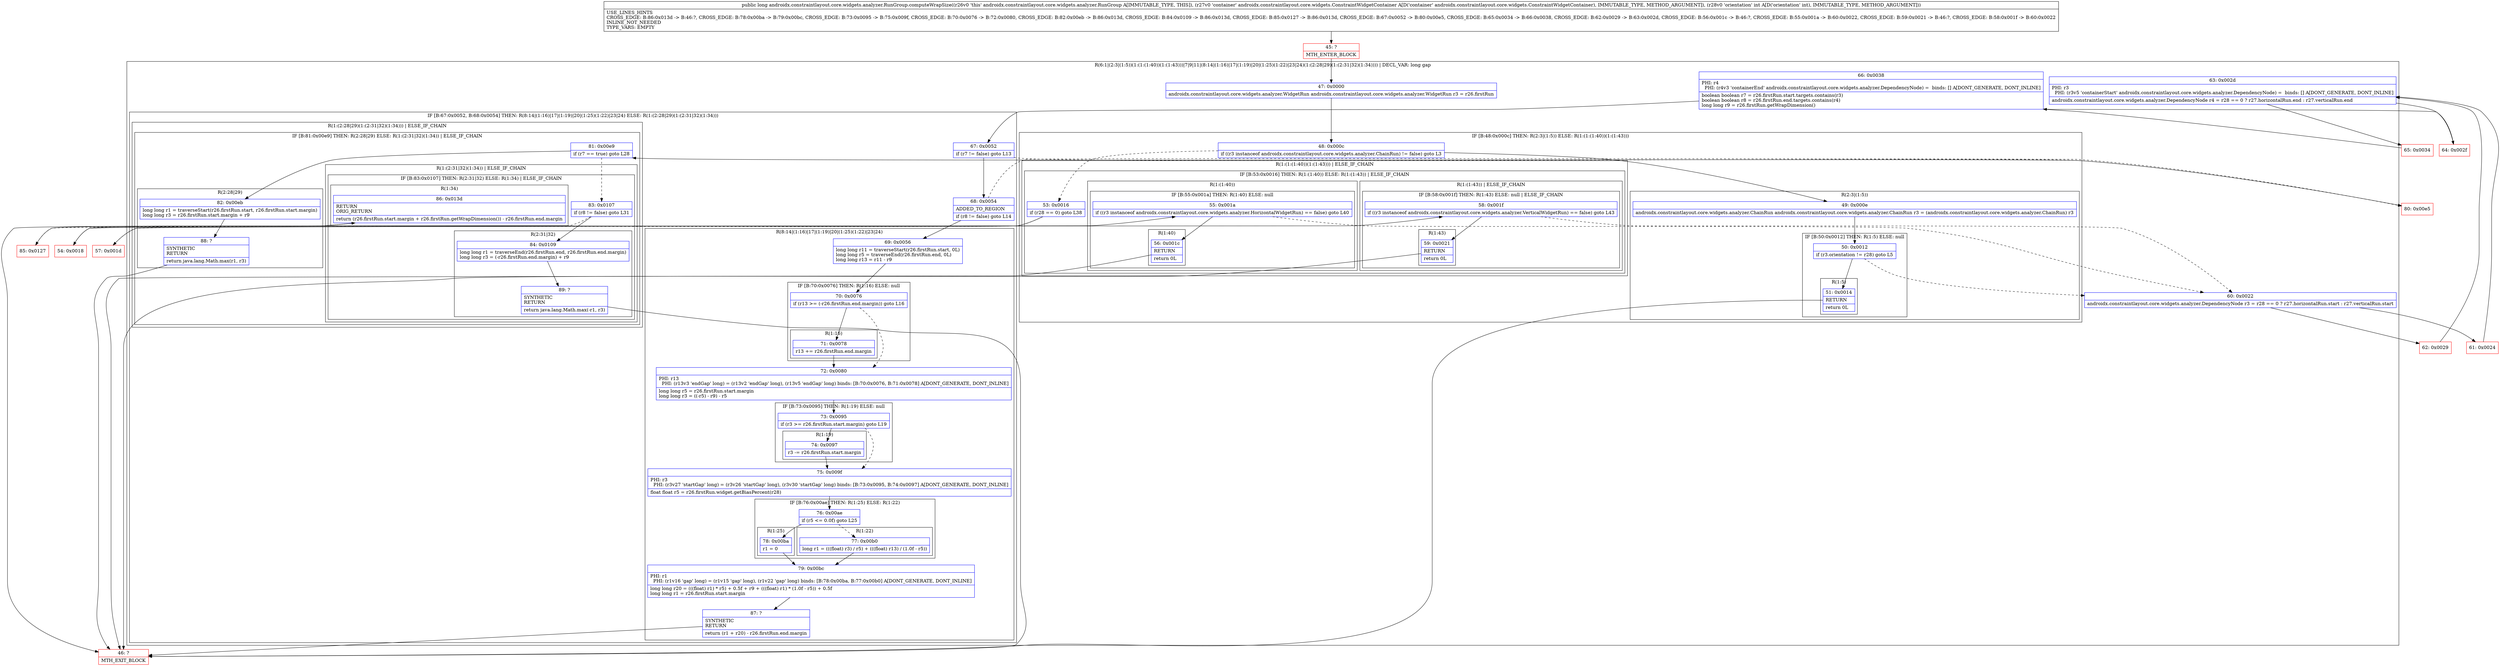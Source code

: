 digraph "CFG forandroidx.constraintlayout.core.widgets.analyzer.RunGroup.computeWrapSize(Landroidx\/constraintlayout\/core\/widgets\/ConstraintWidgetContainer;I)J" {
subgraph cluster_Region_14543289 {
label = "R(6:1|(2:3|(1:5))(1:(1:(1:40))(1:(1:43)))|7|9|11|(8:14|(1:16)|17|(1:19)|20|(1:25)(1:22)|23|24)(1:(2:28|29)(1:(2:31|32)(1:34)))) | DECL_VAR: long gap\l";
node [shape=record,color=blue];
Node_47 [shape=record,label="{47\:\ 0x0000|androidx.constraintlayout.core.widgets.analyzer.WidgetRun androidx.constraintlayout.core.widgets.analyzer.WidgetRun r3 = r26.firstRun\l}"];
subgraph cluster_IfRegion_948217185 {
label = "IF [B:48:0x000c] THEN: R(2:3|(1:5)) ELSE: R(1:(1:(1:40))(1:(1:43)))";
node [shape=record,color=blue];
Node_48 [shape=record,label="{48\:\ 0x000c|if ((r3 instanceof androidx.constraintlayout.core.widgets.analyzer.ChainRun) != false) goto L3\l}"];
subgraph cluster_Region_327067516 {
label = "R(2:3|(1:5))";
node [shape=record,color=blue];
Node_49 [shape=record,label="{49\:\ 0x000e|androidx.constraintlayout.core.widgets.analyzer.ChainRun androidx.constraintlayout.core.widgets.analyzer.ChainRun r3 = (androidx.constraintlayout.core.widgets.analyzer.ChainRun) r3\l}"];
subgraph cluster_IfRegion_344404712 {
label = "IF [B:50:0x0012] THEN: R(1:5) ELSE: null";
node [shape=record,color=blue];
Node_50 [shape=record,label="{50\:\ 0x0012|if (r3.orientation != r28) goto L5\l}"];
subgraph cluster_Region_576307346 {
label = "R(1:5)";
node [shape=record,color=blue];
Node_51 [shape=record,label="{51\:\ 0x0014|RETURN\l|return 0L\l}"];
}
}
}
subgraph cluster_Region_102865053 {
label = "R(1:(1:(1:40))(1:(1:43))) | ELSE_IF_CHAIN\l";
node [shape=record,color=blue];
subgraph cluster_IfRegion_1452763346 {
label = "IF [B:53:0x0016] THEN: R(1:(1:40)) ELSE: R(1:(1:43)) | ELSE_IF_CHAIN\l";
node [shape=record,color=blue];
Node_53 [shape=record,label="{53\:\ 0x0016|if (r28 == 0) goto L38\l}"];
subgraph cluster_Region_462066956 {
label = "R(1:(1:40))";
node [shape=record,color=blue];
subgraph cluster_IfRegion_1611098144 {
label = "IF [B:55:0x001a] THEN: R(1:40) ELSE: null";
node [shape=record,color=blue];
Node_55 [shape=record,label="{55\:\ 0x001a|if ((r3 instanceof androidx.constraintlayout.core.widgets.analyzer.HorizontalWidgetRun) == false) goto L40\l}"];
subgraph cluster_Region_2008783807 {
label = "R(1:40)";
node [shape=record,color=blue];
Node_56 [shape=record,label="{56\:\ 0x001c|RETURN\l|return 0L\l}"];
}
}
}
subgraph cluster_Region_2102657189 {
label = "R(1:(1:43)) | ELSE_IF_CHAIN\l";
node [shape=record,color=blue];
subgraph cluster_IfRegion_259573176 {
label = "IF [B:58:0x001f] THEN: R(1:43) ELSE: null | ELSE_IF_CHAIN\l";
node [shape=record,color=blue];
Node_58 [shape=record,label="{58\:\ 0x001f|if ((r3 instanceof androidx.constraintlayout.core.widgets.analyzer.VerticalWidgetRun) == false) goto L43\l}"];
subgraph cluster_Region_275260965 {
label = "R(1:43)";
node [shape=record,color=blue];
Node_59 [shape=record,label="{59\:\ 0x0021|RETURN\l|return 0L\l}"];
}
}
}
}
}
}
Node_60 [shape=record,label="{60\:\ 0x0022|androidx.constraintlayout.core.widgets.analyzer.DependencyNode r3 = r28 == 0 ? r27.horizontalRun.start : r27.verticalRun.start\l}"];
Node_63 [shape=record,label="{63\:\ 0x002d|PHI: r3 \l  PHI: (r3v5 'containerStart' androidx.constraintlayout.core.widgets.analyzer.DependencyNode) =  binds: [] A[DONT_GENERATE, DONT_INLINE]\l|androidx.constraintlayout.core.widgets.analyzer.DependencyNode r4 = r28 == 0 ? r27.horizontalRun.end : r27.verticalRun.end\l}"];
Node_66 [shape=record,label="{66\:\ 0x0038|PHI: r4 \l  PHI: (r4v3 'containerEnd' androidx.constraintlayout.core.widgets.analyzer.DependencyNode) =  binds: [] A[DONT_GENERATE, DONT_INLINE]\l|boolean boolean r7 = r26.firstRun.start.targets.contains(r3)\lboolean boolean r8 = r26.firstRun.end.targets.contains(r4)\llong long r9 = r26.firstRun.getWrapDimension()\l}"];
subgraph cluster_IfRegion_315279003 {
label = "IF [B:67:0x0052, B:68:0x0054] THEN: R(8:14|(1:16)|17|(1:19)|20|(1:25)(1:22)|23|24) ELSE: R(1:(2:28|29)(1:(2:31|32)(1:34)))";
node [shape=record,color=blue];
Node_67 [shape=record,label="{67\:\ 0x0052|if (r7 != false) goto L13\l}"];
Node_68 [shape=record,label="{68\:\ 0x0054|ADDED_TO_REGION\l|if (r8 != false) goto L14\l}"];
subgraph cluster_Region_1726522239 {
label = "R(8:14|(1:16)|17|(1:19)|20|(1:25)(1:22)|23|24)";
node [shape=record,color=blue];
Node_69 [shape=record,label="{69\:\ 0x0056|long long r11 = traverseStart(r26.firstRun.start, 0L)\llong long r5 = traverseEnd(r26.firstRun.end, 0L)\llong long r13 = r11 \- r9\l}"];
subgraph cluster_IfRegion_858517789 {
label = "IF [B:70:0x0076] THEN: R(1:16) ELSE: null";
node [shape=record,color=blue];
Node_70 [shape=record,label="{70\:\ 0x0076|if (r13 \>= (\-r26.firstRun.end.margin)) goto L16\l}"];
subgraph cluster_Region_284908326 {
label = "R(1:16)";
node [shape=record,color=blue];
Node_71 [shape=record,label="{71\:\ 0x0078|r13 += r26.firstRun.end.margin\l}"];
}
}
Node_72 [shape=record,label="{72\:\ 0x0080|PHI: r13 \l  PHI: (r13v3 'endGap' long) = (r13v2 'endGap' long), (r13v5 'endGap' long) binds: [B:70:0x0076, B:71:0x0078] A[DONT_GENERATE, DONT_INLINE]\l|long long r5 = r26.firstRun.start.margin\llong long r3 = ((\-r5) \- r9) \- r5\l}"];
subgraph cluster_IfRegion_1704908332 {
label = "IF [B:73:0x0095] THEN: R(1:19) ELSE: null";
node [shape=record,color=blue];
Node_73 [shape=record,label="{73\:\ 0x0095|if (r3 \>= r26.firstRun.start.margin) goto L19\l}"];
subgraph cluster_Region_796301967 {
label = "R(1:19)";
node [shape=record,color=blue];
Node_74 [shape=record,label="{74\:\ 0x0097|r3 \-= r26.firstRun.start.margin\l}"];
}
}
Node_75 [shape=record,label="{75\:\ 0x009f|PHI: r3 \l  PHI: (r3v27 'startGap' long) = (r3v26 'startGap' long), (r3v30 'startGap' long) binds: [B:73:0x0095, B:74:0x0097] A[DONT_GENERATE, DONT_INLINE]\l|float float r5 = r26.firstRun.widget.getBiasPercent(r28)\l}"];
subgraph cluster_IfRegion_156332187 {
label = "IF [B:76:0x00ae] THEN: R(1:25) ELSE: R(1:22)";
node [shape=record,color=blue];
Node_76 [shape=record,label="{76\:\ 0x00ae|if (r5 \<= 0.0f) goto L25\l}"];
subgraph cluster_Region_264135538 {
label = "R(1:25)";
node [shape=record,color=blue];
Node_78 [shape=record,label="{78\:\ 0x00ba|r1 = 0\l}"];
}
subgraph cluster_Region_61909800 {
label = "R(1:22)";
node [shape=record,color=blue];
Node_77 [shape=record,label="{77\:\ 0x00b0|long r1 = (((float) r3) \/ r5) + (((float) r13) \/ (1.0f \- r5))\l}"];
}
}
Node_79 [shape=record,label="{79\:\ 0x00bc|PHI: r1 \l  PHI: (r1v16 'gap' long) = (r1v15 'gap' long), (r1v22 'gap' long) binds: [B:78:0x00ba, B:77:0x00b0] A[DONT_GENERATE, DONT_INLINE]\l|long long r20 = (((float) r1) * r5) + 0.5f + r9 + (((float) r1) * (1.0f \- r5)) + 0.5f\llong long r1 = r26.firstRun.start.margin\l}"];
Node_87 [shape=record,label="{87\:\ ?|SYNTHETIC\lRETURN\l|return (r1 + r20) \- r26.firstRun.end.margin\l}"];
}
subgraph cluster_Region_1594221521 {
label = "R(1:(2:28|29)(1:(2:31|32)(1:34))) | ELSE_IF_CHAIN\l";
node [shape=record,color=blue];
subgraph cluster_IfRegion_1961477881 {
label = "IF [B:81:0x00e9] THEN: R(2:28|29) ELSE: R(1:(2:31|32)(1:34)) | ELSE_IF_CHAIN\l";
node [shape=record,color=blue];
Node_81 [shape=record,label="{81\:\ 0x00e9|if (r7 == true) goto L28\l}"];
subgraph cluster_Region_575819559 {
label = "R(2:28|29)";
node [shape=record,color=blue];
Node_82 [shape=record,label="{82\:\ 0x00eb|long long r1 = traverseStart(r26.firstRun.start, r26.firstRun.start.margin)\llong long r3 = r26.firstRun.start.margin + r9\l}"];
Node_88 [shape=record,label="{88\:\ ?|SYNTHETIC\lRETURN\l|return java.lang.Math.max(r1, r3)\l}"];
}
subgraph cluster_Region_1959329261 {
label = "R(1:(2:31|32)(1:34)) | ELSE_IF_CHAIN\l";
node [shape=record,color=blue];
subgraph cluster_IfRegion_796190252 {
label = "IF [B:83:0x0107] THEN: R(2:31|32) ELSE: R(1:34) | ELSE_IF_CHAIN\l";
node [shape=record,color=blue];
Node_83 [shape=record,label="{83\:\ 0x0107|if (r8 != false) goto L31\l}"];
subgraph cluster_Region_414620570 {
label = "R(2:31|32)";
node [shape=record,color=blue];
Node_84 [shape=record,label="{84\:\ 0x0109|long long r1 = traverseEnd(r26.firstRun.end, r26.firstRun.end.margin)\llong long r3 = (\-r26.firstRun.end.margin) + r9\l}"];
Node_89 [shape=record,label="{89\:\ ?|SYNTHETIC\lRETURN\l|return java.lang.Math.max(\-r1, r3)\l}"];
}
subgraph cluster_Region_692357881 {
label = "R(1:34)";
node [shape=record,color=blue];
Node_86 [shape=record,label="{86\:\ 0x013d|RETURN\lORIG_RETURN\l|return (r26.firstRun.start.margin + r26.firstRun.getWrapDimension()) \- r26.firstRun.end.margin\l}"];
}
}
}
}
}
}
}
Node_45 [shape=record,color=red,label="{45\:\ ?|MTH_ENTER_BLOCK\l}"];
Node_46 [shape=record,color=red,label="{46\:\ ?|MTH_EXIT_BLOCK\l}"];
Node_61 [shape=record,color=red,label="{61\:\ 0x0024}"];
Node_64 [shape=record,color=red,label="{64\:\ 0x002f}"];
Node_80 [shape=record,color=red,label="{80\:\ 0x00e5}"];
Node_85 [shape=record,color=red,label="{85\:\ 0x0127}"];
Node_65 [shape=record,color=red,label="{65\:\ 0x0034}"];
Node_62 [shape=record,color=red,label="{62\:\ 0x0029}"];
Node_54 [shape=record,color=red,label="{54\:\ 0x0018}"];
Node_57 [shape=record,color=red,label="{57\:\ 0x001d}"];
MethodNode[shape=record,label="{public long androidx.constraintlayout.core.widgets.analyzer.RunGroup.computeWrapSize((r26v0 'this' androidx.constraintlayout.core.widgets.analyzer.RunGroup A[IMMUTABLE_TYPE, THIS]), (r27v0 'container' androidx.constraintlayout.core.widgets.ConstraintWidgetContainer A[D('container' androidx.constraintlayout.core.widgets.ConstraintWidgetContainer), IMMUTABLE_TYPE, METHOD_ARGUMENT]), (r28v0 'orientation' int A[D('orientation' int), IMMUTABLE_TYPE, METHOD_ARGUMENT]))  | USE_LINES_HINTS\lCROSS_EDGE: B:86:0x013d \-\> B:46:?, CROSS_EDGE: B:78:0x00ba \-\> B:79:0x00bc, CROSS_EDGE: B:73:0x0095 \-\> B:75:0x009f, CROSS_EDGE: B:70:0x0076 \-\> B:72:0x0080, CROSS_EDGE: B:82:0x00eb \-\> B:86:0x013d, CROSS_EDGE: B:84:0x0109 \-\> B:86:0x013d, CROSS_EDGE: B:85:0x0127 \-\> B:86:0x013d, CROSS_EDGE: B:67:0x0052 \-\> B:80:0x00e5, CROSS_EDGE: B:65:0x0034 \-\> B:66:0x0038, CROSS_EDGE: B:62:0x0029 \-\> B:63:0x002d, CROSS_EDGE: B:56:0x001c \-\> B:46:?, CROSS_EDGE: B:55:0x001a \-\> B:60:0x0022, CROSS_EDGE: B:59:0x0021 \-\> B:46:?, CROSS_EDGE: B:58:0x001f \-\> B:60:0x0022\lINLINE_NOT_NEEDED\lTYPE_VARS: EMPTY\l}"];
MethodNode -> Node_45;Node_47 -> Node_48;
Node_48 -> Node_49;
Node_48 -> Node_53[style=dashed];
Node_49 -> Node_50;
Node_50 -> Node_51;
Node_50 -> Node_60[style=dashed];
Node_51 -> Node_46;
Node_53 -> Node_54;
Node_53 -> Node_57[style=dashed];
Node_55 -> Node_56;
Node_55 -> Node_60[style=dashed];
Node_56 -> Node_46;
Node_58 -> Node_59;
Node_58 -> Node_60[style=dashed];
Node_59 -> Node_46;
Node_60 -> Node_61;
Node_60 -> Node_62;
Node_63 -> Node_64;
Node_63 -> Node_65;
Node_66 -> Node_67;
Node_67 -> Node_68;
Node_67 -> Node_80[style=dashed];
Node_68 -> Node_69;
Node_68 -> Node_80[style=dashed];
Node_69 -> Node_70;
Node_70 -> Node_71;
Node_70 -> Node_72[style=dashed];
Node_71 -> Node_72;
Node_72 -> Node_73;
Node_73 -> Node_74;
Node_73 -> Node_75[style=dashed];
Node_74 -> Node_75;
Node_75 -> Node_76;
Node_76 -> Node_77[style=dashed];
Node_76 -> Node_78;
Node_78 -> Node_79;
Node_77 -> Node_79;
Node_79 -> Node_87;
Node_87 -> Node_46;
Node_81 -> Node_82;
Node_81 -> Node_83[style=dashed];
Node_82 -> Node_88;
Node_88 -> Node_46;
Node_83 -> Node_84;
Node_83 -> Node_85[style=dashed];
Node_84 -> Node_89;
Node_89 -> Node_46;
Node_86 -> Node_46;
Node_45 -> Node_47;
Node_61 -> Node_63;
Node_64 -> Node_66;
Node_80 -> Node_81;
Node_85 -> Node_86;
Node_65 -> Node_66;
Node_62 -> Node_63;
Node_54 -> Node_55;
Node_57 -> Node_58;
}

